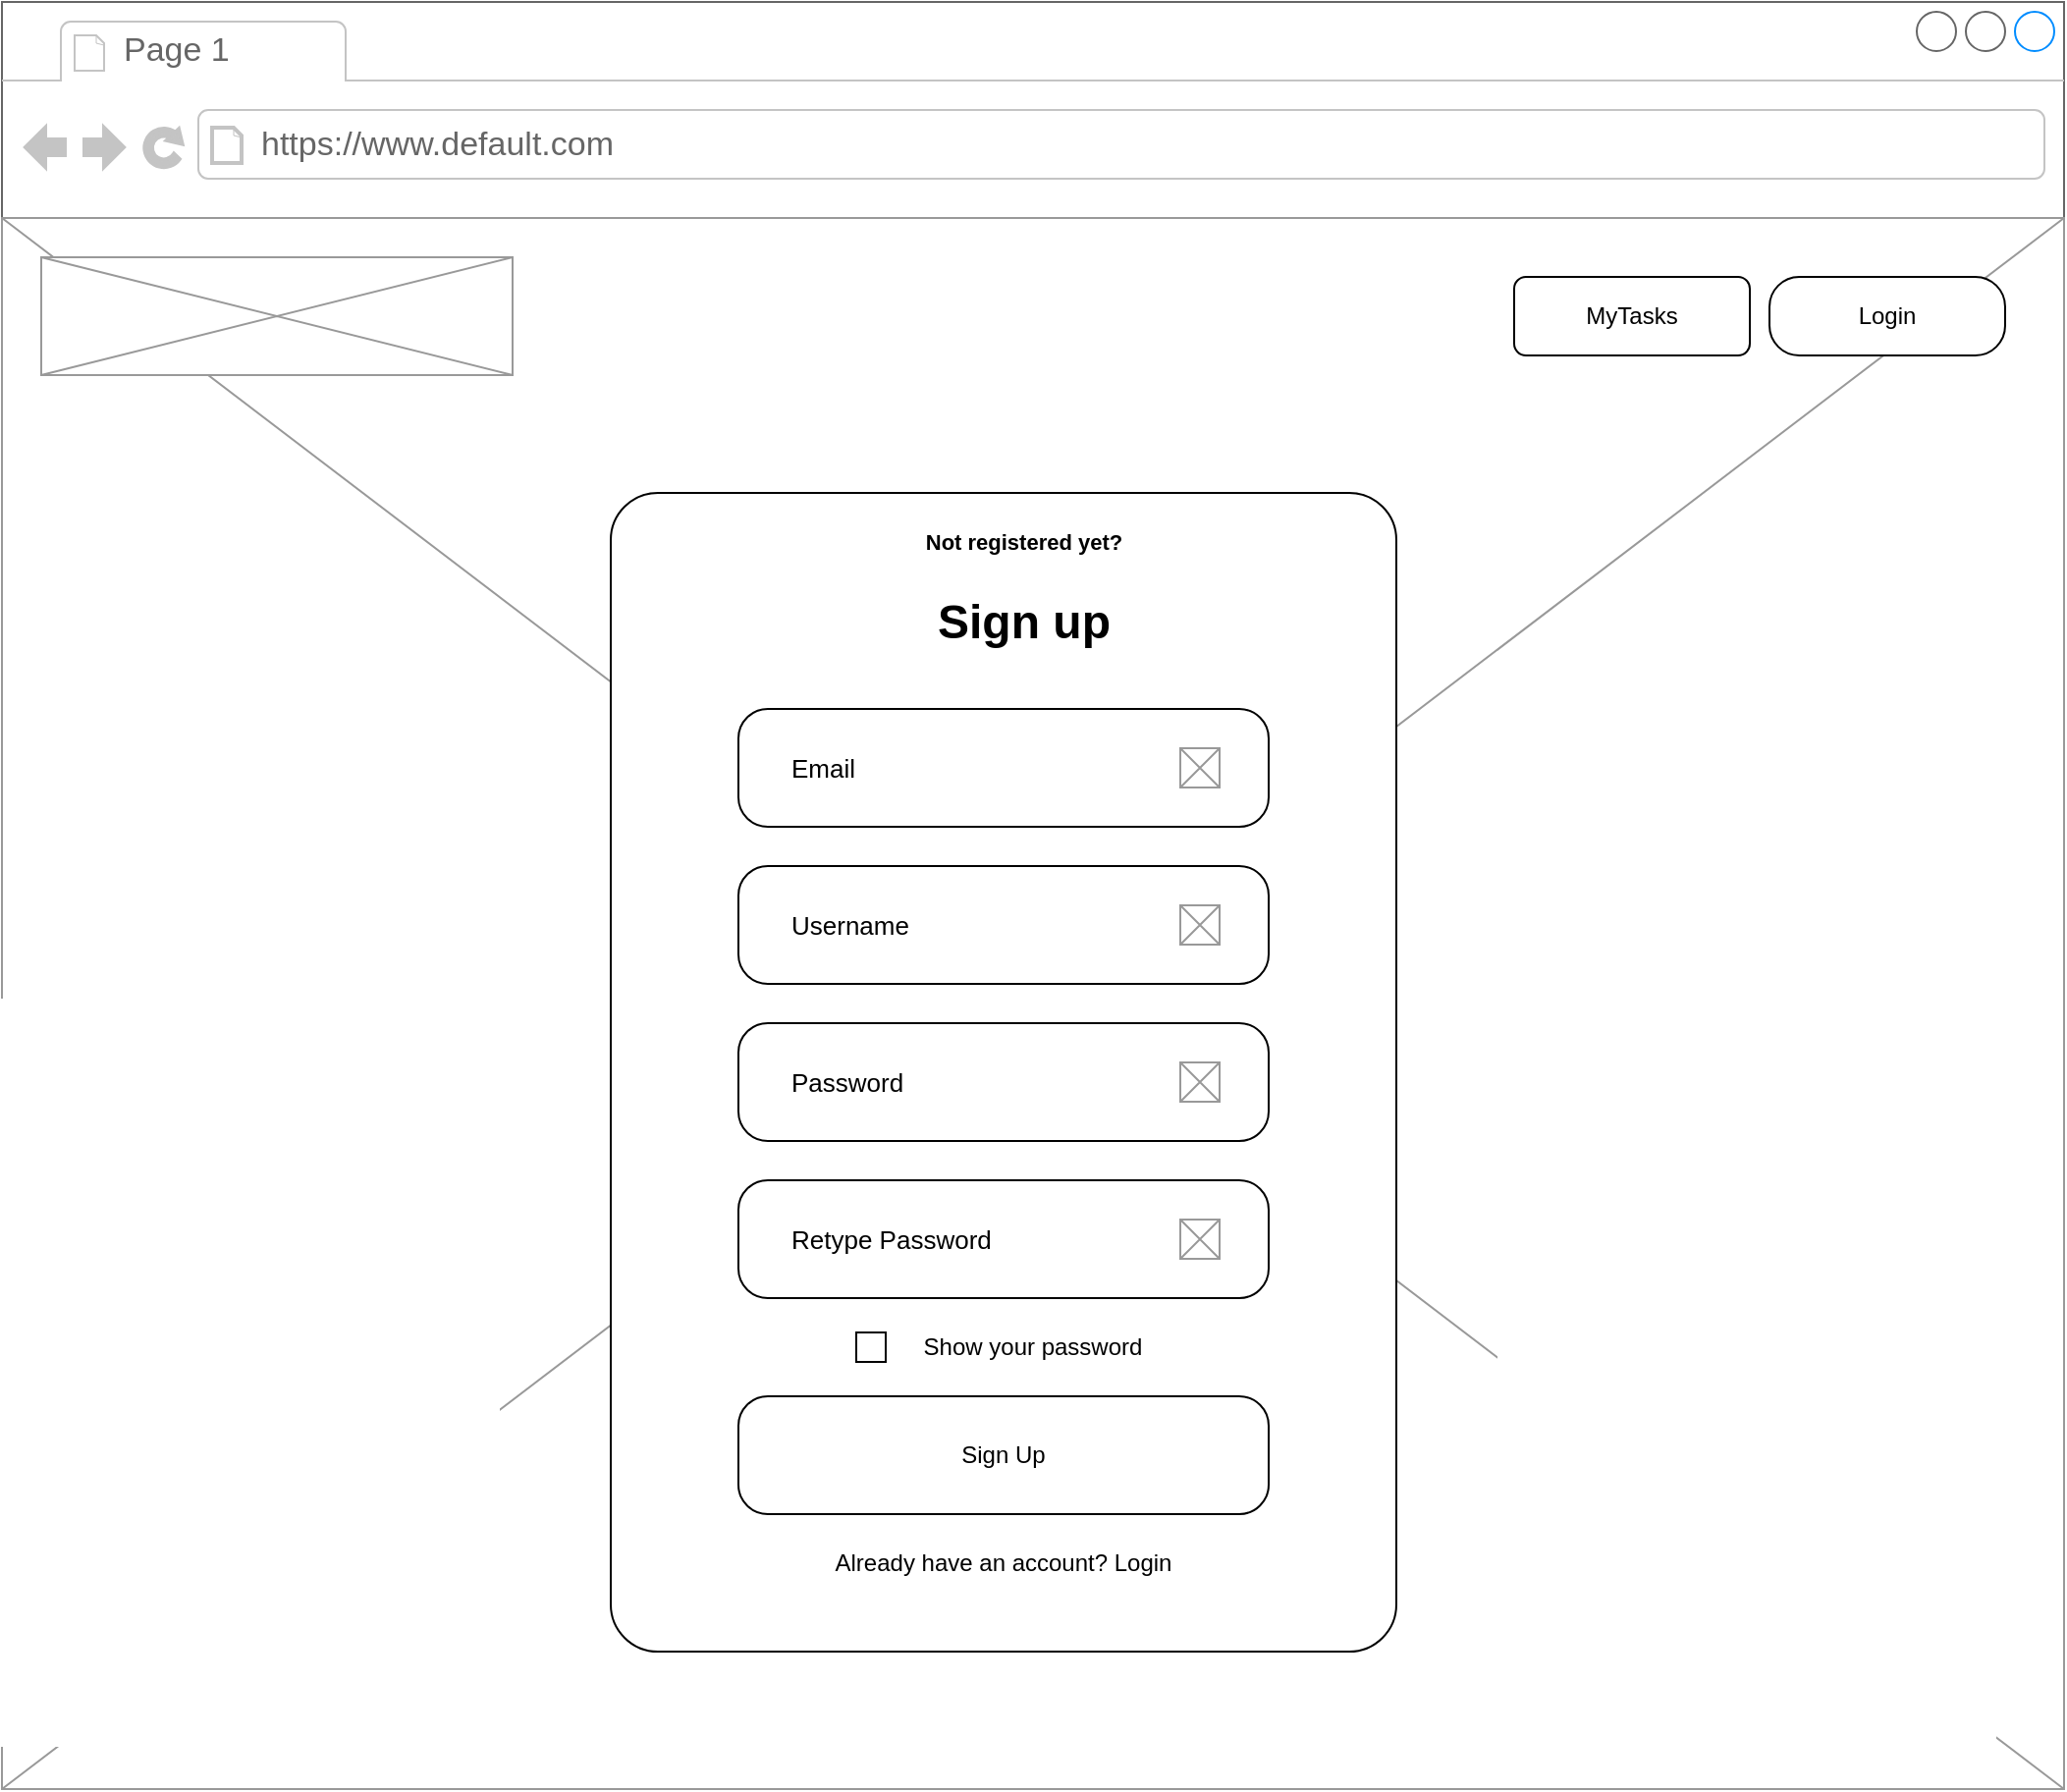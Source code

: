 <mxfile version="21.6.2" type="device">
  <diagram name="Page-1" id="2cc2dc42-3aac-f2a9-1cec-7a8b7cbee084">
    <mxGraphModel dx="1100" dy="1030" grid="1" gridSize="10" guides="1" tooltips="1" connect="1" arrows="1" fold="1" page="1" pageScale="1" pageWidth="1100" pageHeight="850" background="none" math="0" shadow="0">
      <root>
        <mxCell id="0" />
        <mxCell id="1" parent="0" />
        <mxCell id="7026571954dc6520-1" value="" style="strokeWidth=1;shadow=0;dashed=0;align=center;html=1;shape=mxgraph.mockup.containers.browserWindow;rSize=0;strokeColor=#666666;mainText=,;recursiveResize=0;rounded=0;labelBackgroundColor=none;fontFamily=Verdana;fontSize=12" parent="1" vertex="1">
          <mxGeometry x="30" y="30" width="1050" height="910" as="geometry" />
        </mxCell>
        <mxCell id="7026571954dc6520-2" value="Page 1" style="strokeWidth=1;shadow=0;dashed=0;align=center;html=1;shape=mxgraph.mockup.containers.anchor;fontSize=17;fontColor=#666666;align=left;" parent="7026571954dc6520-1" vertex="1">
          <mxGeometry x="60" y="12" width="110" height="26" as="geometry" />
        </mxCell>
        <mxCell id="7026571954dc6520-3" value="https://www.default.com" style="strokeWidth=1;shadow=0;dashed=0;align=center;html=1;shape=mxgraph.mockup.containers.anchor;rSize=0;fontSize=17;fontColor=#666666;align=left;" parent="7026571954dc6520-1" vertex="1">
          <mxGeometry x="130" y="60" width="250" height="26" as="geometry" />
        </mxCell>
        <mxCell id="uhM66o-gRaHObOTEZNcO-1" value="" style="verticalLabelPosition=bottom;shadow=0;dashed=0;align=center;html=1;verticalAlign=top;strokeWidth=1;shape=mxgraph.mockup.graphics.simpleIcon;strokeColor=#999999;fillColor=#ffffff;rounded=0;labelBackgroundColor=none;fontFamily=Verdana;fontSize=12;fontColor=#000000;" vertex="1" parent="7026571954dc6520-1">
          <mxGeometry y="110" width="1050" height="800" as="geometry" />
        </mxCell>
        <mxCell id="uhM66o-gRaHObOTEZNcO-2" value="" style="rounded=1;whiteSpace=wrap;html=1;arcSize=6;" vertex="1" parent="7026571954dc6520-1">
          <mxGeometry x="310" y="250" width="400" height="590" as="geometry" />
        </mxCell>
        <mxCell id="uhM66o-gRaHObOTEZNcO-6" value="" style="rounded=1;whiteSpace=wrap;html=1;arcSize=25;" vertex="1" parent="7026571954dc6520-1">
          <mxGeometry x="375" y="360" width="270" height="60" as="geometry" />
        </mxCell>
        <mxCell id="uhM66o-gRaHObOTEZNcO-7" value="Email" style="text;html=1;strokeColor=none;fillColor=none;align=left;verticalAlign=middle;whiteSpace=wrap;rounded=0;fontSize=13;" vertex="1" parent="7026571954dc6520-1">
          <mxGeometry x="400" y="375" width="150" height="30" as="geometry" />
        </mxCell>
        <mxCell id="uhM66o-gRaHObOTEZNcO-11" value="" style="verticalLabelPosition=bottom;shadow=0;dashed=0;align=center;html=1;verticalAlign=top;strokeWidth=1;shape=mxgraph.mockup.graphics.simpleIcon;strokeColor=#999999;" vertex="1" parent="7026571954dc6520-1">
          <mxGeometry x="20" y="130" width="240" height="60" as="geometry" />
        </mxCell>
        <mxCell id="uhM66o-gRaHObOTEZNcO-12" value="MyTasks" style="rounded=1;whiteSpace=wrap;html=1;" vertex="1" parent="7026571954dc6520-1">
          <mxGeometry x="770" y="140" width="120" height="40" as="geometry" />
        </mxCell>
        <mxCell id="uhM66o-gRaHObOTEZNcO-27" value="Login" style="rounded=1;whiteSpace=wrap;html=1;arcSize=38;" vertex="1" parent="7026571954dc6520-1">
          <mxGeometry x="900" y="140" width="120" height="40" as="geometry" />
        </mxCell>
        <mxCell id="uhM66o-gRaHObOTEZNcO-29" value="&lt;h1 style=&quot;font-size: 11px;&quot;&gt;Not registered yet?&lt;/h1&gt;" style="text;html=1;strokeColor=none;fillColor=none;spacing=5;spacingTop=-20;whiteSpace=wrap;overflow=hidden;rounded=0;align=center;verticalAlign=middle;fontSize=11;" vertex="1" parent="7026571954dc6520-1">
          <mxGeometry x="338" y="260" width="365" height="50" as="geometry" />
        </mxCell>
        <mxCell id="uhM66o-gRaHObOTEZNcO-30" value="&lt;h1&gt;Sign up&lt;/h1&gt;" style="text;html=1;strokeColor=none;fillColor=none;spacing=5;spacingTop=-20;whiteSpace=wrap;overflow=hidden;rounded=0;align=center;verticalAlign=middle;" vertex="1" parent="7026571954dc6520-1">
          <mxGeometry x="338" y="300" width="365" height="50" as="geometry" />
        </mxCell>
        <mxCell id="uhM66o-gRaHObOTEZNcO-31" value="" style="verticalLabelPosition=bottom;shadow=0;dashed=0;align=center;html=1;verticalAlign=top;strokeWidth=1;shape=mxgraph.mockup.graphics.simpleIcon;strokeColor=#999999;" vertex="1" parent="7026571954dc6520-1">
          <mxGeometry x="600" y="380" width="20" height="20" as="geometry" />
        </mxCell>
        <mxCell id="uhM66o-gRaHObOTEZNcO-32" value="" style="rounded=1;whiteSpace=wrap;html=1;arcSize=25;" vertex="1" parent="7026571954dc6520-1">
          <mxGeometry x="375" y="440" width="270" height="60" as="geometry" />
        </mxCell>
        <mxCell id="uhM66o-gRaHObOTEZNcO-33" value="Username" style="text;html=1;strokeColor=none;fillColor=none;align=left;verticalAlign=middle;whiteSpace=wrap;rounded=0;fontSize=13;" vertex="1" parent="7026571954dc6520-1">
          <mxGeometry x="400" y="455" width="150" height="30" as="geometry" />
        </mxCell>
        <mxCell id="uhM66o-gRaHObOTEZNcO-34" value="" style="verticalLabelPosition=bottom;shadow=0;dashed=0;align=center;html=1;verticalAlign=top;strokeWidth=1;shape=mxgraph.mockup.graphics.simpleIcon;strokeColor=#999999;" vertex="1" parent="7026571954dc6520-1">
          <mxGeometry x="600" y="460" width="20" height="20" as="geometry" />
        </mxCell>
        <mxCell id="uhM66o-gRaHObOTEZNcO-35" value="" style="rounded=1;whiteSpace=wrap;html=1;arcSize=25;" vertex="1" parent="7026571954dc6520-1">
          <mxGeometry x="375" y="520" width="270" height="60" as="geometry" />
        </mxCell>
        <mxCell id="uhM66o-gRaHObOTEZNcO-36" value="Password" style="text;html=1;strokeColor=none;fillColor=none;align=left;verticalAlign=middle;whiteSpace=wrap;rounded=0;fontSize=13;" vertex="1" parent="7026571954dc6520-1">
          <mxGeometry x="400" y="535" width="150" height="30" as="geometry" />
        </mxCell>
        <mxCell id="uhM66o-gRaHObOTEZNcO-37" value="" style="verticalLabelPosition=bottom;shadow=0;dashed=0;align=center;html=1;verticalAlign=top;strokeWidth=1;shape=mxgraph.mockup.graphics.simpleIcon;strokeColor=#999999;" vertex="1" parent="7026571954dc6520-1">
          <mxGeometry x="600" y="540" width="20" height="20" as="geometry" />
        </mxCell>
        <mxCell id="uhM66o-gRaHObOTEZNcO-38" value="" style="rounded=1;whiteSpace=wrap;html=1;arcSize=25;" vertex="1" parent="7026571954dc6520-1">
          <mxGeometry x="375" y="600" width="270" height="60" as="geometry" />
        </mxCell>
        <mxCell id="uhM66o-gRaHObOTEZNcO-39" value="Retype Password" style="text;html=1;strokeColor=none;fillColor=none;align=left;verticalAlign=middle;whiteSpace=wrap;rounded=0;fontSize=13;" vertex="1" parent="7026571954dc6520-1">
          <mxGeometry x="400" y="615" width="150" height="30" as="geometry" />
        </mxCell>
        <mxCell id="uhM66o-gRaHObOTEZNcO-40" value="" style="verticalLabelPosition=bottom;shadow=0;dashed=0;align=center;html=1;verticalAlign=top;strokeWidth=1;shape=mxgraph.mockup.graphics.simpleIcon;strokeColor=#999999;" vertex="1" parent="7026571954dc6520-1">
          <mxGeometry x="600" y="620" width="20" height="20" as="geometry" />
        </mxCell>
        <mxCell id="uhM66o-gRaHObOTEZNcO-41" value="Sign Up" style="rounded=1;whiteSpace=wrap;html=1;arcSize=25;" vertex="1" parent="7026571954dc6520-1">
          <mxGeometry x="375" y="710" width="270" height="60" as="geometry" />
        </mxCell>
        <mxCell id="uhM66o-gRaHObOTEZNcO-42" value="Show your password" style="text;html=1;strokeColor=none;fillColor=none;align=center;verticalAlign=middle;whiteSpace=wrap;rounded=0;" vertex="1" parent="7026571954dc6520-1">
          <mxGeometry x="435" y="670" width="180" height="30" as="geometry" />
        </mxCell>
        <mxCell id="uhM66o-gRaHObOTEZNcO-43" value="" style="rounded=0;whiteSpace=wrap;html=1;" vertex="1" parent="7026571954dc6520-1">
          <mxGeometry x="435" y="677.5" width="15" height="15" as="geometry" />
        </mxCell>
        <mxCell id="uhM66o-gRaHObOTEZNcO-44" value="Already have an account? Login" style="text;html=1;strokeColor=none;fillColor=none;align=center;verticalAlign=middle;whiteSpace=wrap;rounded=0;" vertex="1" parent="7026571954dc6520-1">
          <mxGeometry x="420" y="780" width="180" height="30" as="geometry" />
        </mxCell>
      </root>
    </mxGraphModel>
  </diagram>
</mxfile>
